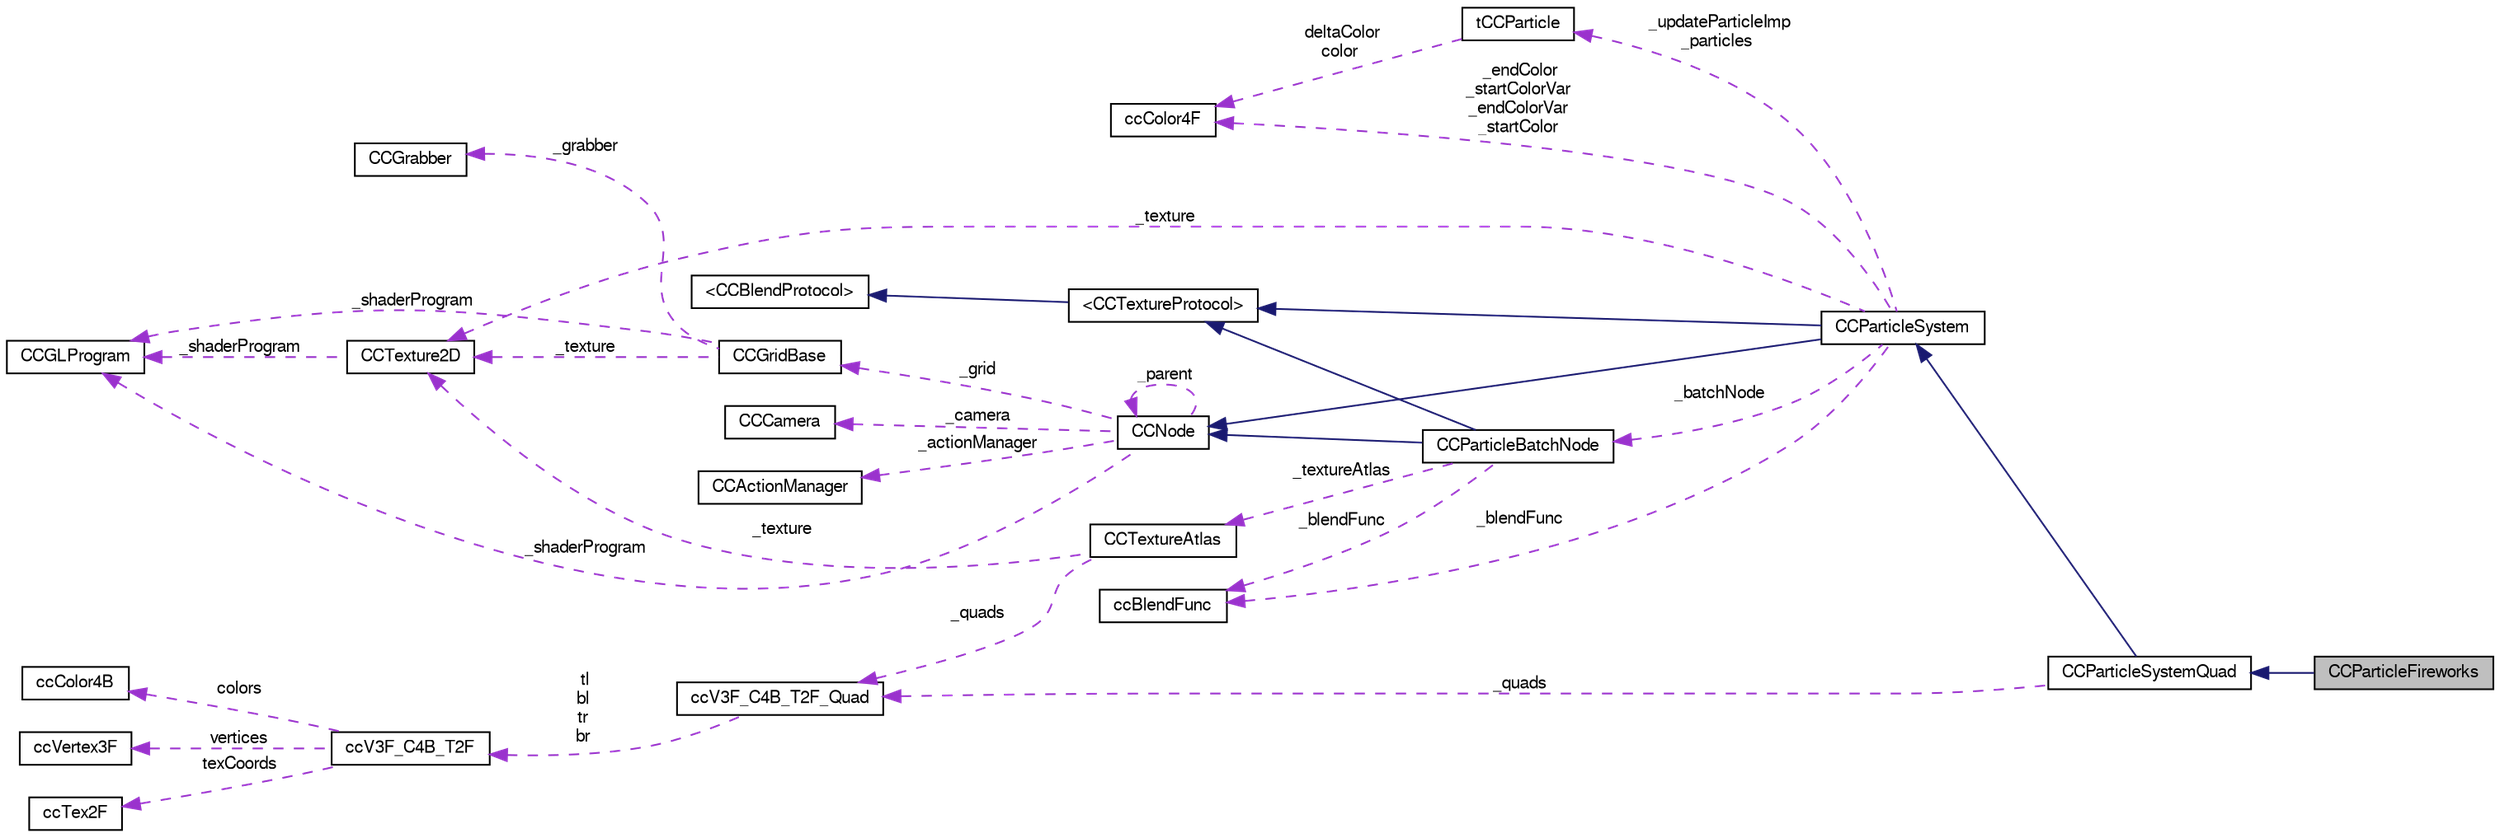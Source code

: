 digraph G
{
  bgcolor="transparent";
  edge [fontname="FreeSans",fontsize="10",labelfontname="FreeSans",labelfontsize="10"];
  node [fontname="FreeSans",fontsize="10",shape=record];
  rankdir="LR";
  Node1 [label="CCParticleFireworks",height=0.2,width=0.4,color="black", fillcolor="grey75", style="filled" fontcolor="black"];
  Node2 -> Node1 [dir="back",color="midnightblue",fontsize="10",style="solid",fontname="FreeSans"];
  Node2 [label="CCParticleSystemQuad",height=0.2,width=0.4,color="black",URL="$interface_c_c_particle_system_quad.html"];
  Node3 -> Node2 [dir="back",color="midnightblue",fontsize="10",style="solid",fontname="FreeSans"];
  Node3 [label="CCParticleSystem",height=0.2,width=0.4,color="black",URL="$interface_c_c_particle_system.html"];
  Node4 -> Node3 [dir="back",color="midnightblue",fontsize="10",style="solid",fontname="FreeSans"];
  Node4 [label="CCNode",height=0.2,width=0.4,color="black",URL="$interface_c_c_node.html"];
  Node4 -> Node4 [dir="back",color="darkorchid3",fontsize="10",style="dashed",label=" _parent" ,fontname="FreeSans"];
  Node5 -> Node4 [dir="back",color="darkorchid3",fontsize="10",style="dashed",label=" _grid" ,fontname="FreeSans"];
  Node5 [label="CCGridBase",height=0.2,width=0.4,color="black",URL="$interface_c_c_grid_base.html"];
  Node6 -> Node5 [dir="back",color="darkorchid3",fontsize="10",style="dashed",label=" _grabber" ,fontname="FreeSans"];
  Node6 [label="CCGrabber",height=0.2,width=0.4,color="black",URL="$interface_c_c_grabber.html"];
  Node7 -> Node5 [dir="back",color="darkorchid3",fontsize="10",style="dashed",label=" _texture" ,fontname="FreeSans"];
  Node7 [label="CCTexture2D",height=0.2,width=0.4,color="black",URL="$interface_c_c_texture2_d.html"];
  Node8 -> Node7 [dir="back",color="darkorchid3",fontsize="10",style="dashed",label=" _shaderProgram" ,fontname="FreeSans"];
  Node8 [label="CCGLProgram",height=0.2,width=0.4,color="black",URL="$interface_c_c_g_l_program.html"];
  Node8 -> Node5 [dir="back",color="darkorchid3",fontsize="10",style="dashed",label=" _shaderProgram" ,fontname="FreeSans"];
  Node9 -> Node4 [dir="back",color="darkorchid3",fontsize="10",style="dashed",label=" _camera" ,fontname="FreeSans"];
  Node9 [label="CCCamera",height=0.2,width=0.4,color="black",URL="$interface_c_c_camera.html"];
  Node8 -> Node4 [dir="back",color="darkorchid3",fontsize="10",style="dashed",label=" _shaderProgram" ,fontname="FreeSans"];
  Node10 -> Node4 [dir="back",color="darkorchid3",fontsize="10",style="dashed",label=" _actionManager" ,fontname="FreeSans"];
  Node10 [label="CCActionManager",height=0.2,width=0.4,color="black",URL="$interface_c_c_action_manager.html"];
  Node11 -> Node3 [dir="back",color="midnightblue",fontsize="10",style="solid",fontname="FreeSans"];
  Node11 [label="\<CCTextureProtocol\>",height=0.2,width=0.4,color="black",URL="$protocol_c_c_texture_protocol-p.html"];
  Node12 -> Node11 [dir="back",color="midnightblue",fontsize="10",style="solid",fontname="FreeSans"];
  Node12 [label="\<CCBlendProtocol\>",height=0.2,width=0.4,color="black",URL="$protocol_c_c_blend_protocol-p.html"];
  Node13 -> Node3 [dir="back",color="darkorchid3",fontsize="10",style="dashed",label=" _blendFunc" ,fontname="FreeSans"];
  Node13 [label="ccBlendFunc",height=0.2,width=0.4,color="black",URL="$structcc_blend_func.html",tooltip="Blend Function used for textures."];
  Node7 -> Node3 [dir="back",color="darkorchid3",fontsize="10",style="dashed",label=" _texture" ,fontname="FreeSans"];
  Node14 -> Node3 [dir="back",color="darkorchid3",fontsize="10",style="dashed",label=" _batchNode" ,fontname="FreeSans"];
  Node14 [label="CCParticleBatchNode",height=0.2,width=0.4,color="black",URL="$interface_c_c_particle_batch_node.html"];
  Node4 -> Node14 [dir="back",color="midnightblue",fontsize="10",style="solid",fontname="FreeSans"];
  Node11 -> Node14 [dir="back",color="midnightblue",fontsize="10",style="solid",fontname="FreeSans"];
  Node13 -> Node14 [dir="back",color="darkorchid3",fontsize="10",style="dashed",label=" _blendFunc" ,fontname="FreeSans"];
  Node15 -> Node14 [dir="back",color="darkorchid3",fontsize="10",style="dashed",label=" _textureAtlas" ,fontname="FreeSans"];
  Node15 [label="CCTextureAtlas",height=0.2,width=0.4,color="black",URL="$interface_c_c_texture_atlas.html"];
  Node7 -> Node15 [dir="back",color="darkorchid3",fontsize="10",style="dashed",label=" _texture" ,fontname="FreeSans"];
  Node16 -> Node15 [dir="back",color="darkorchid3",fontsize="10",style="dashed",label=" _quads" ,fontname="FreeSans"];
  Node16 [label="ccV3F_C4B_T2F_Quad",height=0.2,width=0.4,color="black",URL="$structcc_v3_f___c4_b___t2_f___quad.html",tooltip="4 ccVertex3FTex2FColor4B"];
  Node17 -> Node16 [dir="back",color="darkorchid3",fontsize="10",style="dashed",label=" tl\nbl\ntr\nbr" ,fontname="FreeSans"];
  Node17 [label="ccV3F_C4B_T2F",height=0.2,width=0.4,color="black",URL="$structcc_v3_f___c4_b___t2_f.html",tooltip="a Point with a vertex point, a tex coord point and a color 4B"];
  Node18 -> Node17 [dir="back",color="darkorchid3",fontsize="10",style="dashed",label=" colors" ,fontname="FreeSans"];
  Node18 [label="ccColor4B",height=0.2,width=0.4,color="black",URL="$structcc_color4_b.html"];
  Node19 -> Node17 [dir="back",color="darkorchid3",fontsize="10",style="dashed",label=" vertices" ,fontname="FreeSans"];
  Node19 [label="ccVertex3F",height=0.2,width=0.4,color="black",URL="$structcc_vertex3_f.html"];
  Node20 -> Node17 [dir="back",color="darkorchid3",fontsize="10",style="dashed",label=" texCoords" ,fontname="FreeSans"];
  Node20 [label="ccTex2F",height=0.2,width=0.4,color="black",URL="$structcc_tex2_f.html"];
  Node21 -> Node3 [dir="back",color="darkorchid3",fontsize="10",style="dashed",label=" _updateParticleImp\n_particles" ,fontname="FreeSans"];
  Node21 [label="tCCParticle",height=0.2,width=0.4,color="black",URL="$structt_c_c_particle.html"];
  Node22 -> Node21 [dir="back",color="darkorchid3",fontsize="10",style="dashed",label=" deltaColor\ncolor" ,fontname="FreeSans"];
  Node22 [label="ccColor4F",height=0.2,width=0.4,color="black",URL="$structcc_color4_f.html"];
  Node22 -> Node3 [dir="back",color="darkorchid3",fontsize="10",style="dashed",label=" _endColor\n_startColorVar\n_endColorVar\n_startColor" ,fontname="FreeSans"];
  Node16 -> Node2 [dir="back",color="darkorchid3",fontsize="10",style="dashed",label=" _quads" ,fontname="FreeSans"];
}
